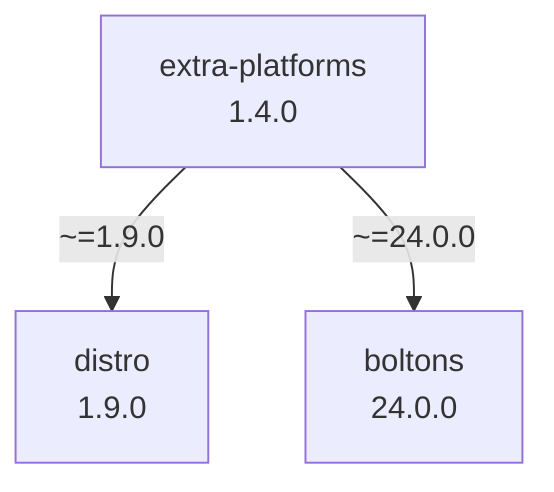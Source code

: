 flowchart TD
    classDef missing stroke-dasharray: 5
    boltons["boltons\n24.0.0"]
    distro["distro\n1.9.0"]
    extra-platforms["extra-platforms\n1.4.0"]
    extra-platforms -- "~=1.9.0" --> distro
    extra-platforms -- "~=24.0.0" --> boltons